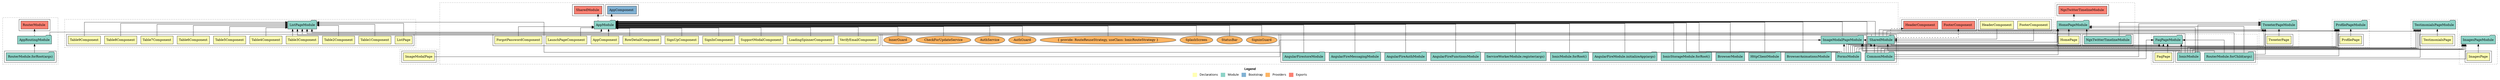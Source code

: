 digraph dependencies { node [shape="rect", style="filled", colorscheme=set312]; ranksep=0.4; compound=false; remincross=true; splines=true; splines=ortho; rankdir=LR; rankdir=TB; rankdir=BT; label=<<table BORDER="0"> <tr> <td colspan="5" align="center"><b>Legend</b></td> </tr> <tr> <td> <table BORDER="0"> <tr> <td bgcolor="#ffffb3" width="20"></td> <td>  Declarations</td> </tr> </table> </td> <td> <table BORDER="0"> <tr> <td bgcolor="#8dd3c7" width="20"></td> <td>  Module</td> </tr> </table> </td> <td> <table BORDER="0"> <tr> <td bgcolor="#80b1d3" width="20"></td> <td>  Bootstrap</td> </tr> </table> </td> <td> <table BORDER="0"> <tr> <td bgcolor="#fdb462" width="20"></td> <td>  Providers</td> </tr> </table> </td> <td> <table BORDER="0"> <tr> <td bgcolor="#fb8072" width="20"></td> <td>  Exports</td> </tr> </table> </td> </tr></table>>; ratio=compress; fontname="sans-serif";  subgraph "cluster_AppRoutingModule" { label=""; style="dotted";node [shape="folder", fillcolor=1]; subgraph cluster_AppRoutingModule_declarations { style="solid";node [style="filled", shape="rect"]; }    subgraph cluster_AppRoutingModule_imports { style="solid"; node [style="filled", fillcolor=1, shape="rect"];    "RouterModule.forRoot(args)" [label="RouterModule.forRoot(args)", shape="folder"];   }    "RouterModule.forRoot(args)" -> "AppRoutingModule" [lhead="cluster_AppRoutingModule", ltail="cluster_AppRoutingModule_imports"];     subgraph cluster_AppRoutingModule_exports { style="solid";node [style="filled", fillcolor=4, shape="rect"];"RouterModule " [label="RouterModule ", shape="rect"]}  "AppRoutingModule" -> "RouterModule " [style="dashed", ltail="cluster_AppRoutingModule" lhead="cluster_AppRoutingModule_exports"];    subgraph cluster_AppRoutingModule_bootstrap { style="solid"; node [style="filled", fillcolor=5, shape="rect"];  }    subgraph cluster_AppRoutingModule_providers { style="solid"; node [style="filled", fillcolor=6, shape="rect"];   }     }  subgraph "cluster_AppModule" { label=""; style="dotted";node [shape="folder", fillcolor=1]; subgraph cluster_AppModule_declarations { style="solid";node [style="filled", shape="rect"]; node [fillcolor=2]; "RowDetailComponent"; node [fillcolor=2]; "AppComponent"; node [fillcolor=2]; "LaunchPageComponent"; node [fillcolor=2]; "ForgotPasswordComponent"; node [fillcolor=2]; "VerifyEmailComponent"; node [fillcolor=2]; "LoadingSpinnerComponent"; node [fillcolor=2]; "SupportModalComponent"; node [fillcolor=2]; "SignInComponent"; node [fillcolor=2]; "SignUpComponent"; }  "RowDetailComponent" -> "AppModule" [style="solid", lhead="cluster_AppModule" ltail="cluster_AppModule_declarations"]; subgraph "cluster_AppModule_RowDetailComponent_providers" { style="solid";  }  "AppComponent" -> "AppModule" [style="solid", lhead="cluster_AppModule" ltail="cluster_AppModule_declarations"]; subgraph "cluster_AppModule_AppComponent_providers" { style="solid";  }  "LaunchPageComponent" -> "AppModule" [style="solid", lhead="cluster_AppModule" ltail="cluster_AppModule_declarations"]; subgraph "cluster_AppModule_LaunchPageComponent_providers" { style="solid";  }  "ForgotPasswordComponent" -> "AppModule" [style="solid", lhead="cluster_AppModule" ltail="cluster_AppModule_declarations"]; subgraph "cluster_AppModule_ForgotPasswordComponent_providers" { style="solid";  }  "VerifyEmailComponent" -> "AppModule" [style="solid", lhead="cluster_AppModule" ltail="cluster_AppModule_declarations"]; subgraph "cluster_AppModule_VerifyEmailComponent_providers" { style="solid";  }  "LoadingSpinnerComponent" -> "AppModule" [style="solid", lhead="cluster_AppModule" ltail="cluster_AppModule_declarations"]; subgraph "cluster_AppModule_LoadingSpinnerComponent_providers" { style="solid";  }  "SupportModalComponent" -> "AppModule" [style="solid", lhead="cluster_AppModule" ltail="cluster_AppModule_declarations"]; subgraph "cluster_AppModule_SupportModalComponent_providers" { style="solid";  }  "SignInComponent" -> "AppModule" [style="solid", lhead="cluster_AppModule" ltail="cluster_AppModule_declarations"]; subgraph "cluster_AppModule_SignInComponent_providers" { style="solid";  }  "SignUpComponent" -> "AppModule" [style="solid", lhead="cluster_AppModule" ltail="cluster_AppModule_declarations"]; subgraph "cluster_AppModule_SignUpComponent_providers" { style="solid";  }    subgraph cluster_AppModule_imports { style="solid"; node [style="filled", fillcolor=1, shape="rect"];    "IonicModule.forRoot()" [label="IonicModule.forRoot()", shape="folder"];    "AngularFireModule.initializeApp(args)" [label="AngularFireModule.initializeApp(args)", shape="folder"];    "IonicStorageModule.forRoot()" [label="IonicStorageModule.forRoot()", shape="folder"];    "AppRoutingModule" [label="AppRoutingModule", shape="folder"];    "CommonModule" [label="CommonModule", shape="folder"];    "BrowserModule" [label="BrowserModule", shape="folder"];    "FormsModule" [label="FormsModule", shape="folder"];    "SharedModule" [label="SharedModule", shape="folder"];    "ImageModalPageModule" [label="ImageModalPageModule", shape="folder"];    "HttpClientModule" [label="HttpClientModule", shape="folder"];    "FormsModule" [label="FormsModule", shape="folder"];    "BrowserAnimationsModule" [label="BrowserAnimationsModule", shape="folder"];    "AngularFirestoreModule" [label="AngularFirestoreModule", shape="folder"];    "AngularFireMessagingModule" [label="AngularFireMessagingModule", shape="folder"];    "AngularFireAuthModule" [label="AngularFireAuthModule", shape="folder"];    "AngularFireFunctionsModule" [label="AngularFireFunctionsModule", shape="folder"];    "ServiceWorkerModule.register(args)" [label="ServiceWorkerModule.register(args)", shape="folder"];   }    "IonicModule.forRoot()" -> "AppModule" [lhead="cluster_AppModule", ltail="cluster_AppModule_imports"];    "AngularFireModule.initializeApp(args)" -> "AppModule" [lhead="cluster_AppModule", ltail="cluster_AppModule_imports"];    "IonicStorageModule.forRoot()" -> "AppModule" [lhead="cluster_AppModule", ltail="cluster_AppModule_imports"];    "AppRoutingModule" -> "AppModule" [lhead="cluster_AppModule", ltail="cluster_AppModule_imports"];    "CommonModule" -> "AppModule" [lhead="cluster_AppModule", ltail="cluster_AppModule_imports"];    "BrowserModule" -> "AppModule" [lhead="cluster_AppModule", ltail="cluster_AppModule_imports"];    "FormsModule" -> "AppModule" [lhead="cluster_AppModule", ltail="cluster_AppModule_imports"];    "SharedModule" -> "AppModule" [lhead="cluster_AppModule", ltail="cluster_AppModule_imports"];    "ImageModalPageModule" -> "AppModule" [lhead="cluster_AppModule", ltail="cluster_AppModule_imports"];    "HttpClientModule" -> "AppModule" [lhead="cluster_AppModule", ltail="cluster_AppModule_imports"];    "FormsModule" -> "AppModule" [lhead="cluster_AppModule", ltail="cluster_AppModule_imports"];    "BrowserAnimationsModule" -> "AppModule" [lhead="cluster_AppModule", ltail="cluster_AppModule_imports"];    "AngularFirestoreModule" -> "AppModule" [lhead="cluster_AppModule", ltail="cluster_AppModule_imports"];    "AngularFireMessagingModule" -> "AppModule" [lhead="cluster_AppModule", ltail="cluster_AppModule_imports"];    "AngularFireAuthModule" -> "AppModule" [lhead="cluster_AppModule", ltail="cluster_AppModule_imports"];    "AngularFireFunctionsModule" -> "AppModule" [lhead="cluster_AppModule", ltail="cluster_AppModule_imports"];    "ServiceWorkerModule.register(args)" -> "AppModule" [lhead="cluster_AppModule", ltail="cluster_AppModule_imports"];     subgraph cluster_AppModule_exports { style="solid";node [style="filled", fillcolor=4, shape="rect"];"SharedModule " [label="SharedModule ", shape="rect"]}  "AppModule" -> "SharedModule " [style="dashed", ltail="cluster_AppModule" lhead="cluster_AppModule_exports"];    subgraph cluster_AppModule_bootstrap { style="solid"; node [style="filled", fillcolor=5, shape="rect"];  "AppComponent " [label="AppComponent ", shape="rect"]  }  "AppModule" -> "AppComponent " [style="dotted", lhead="cluster_AppModule_bootstrap" ltail="cluster_AppModule"];    subgraph cluster_AppModule_providers { style="solid"; node [style="filled", fillcolor=6, shape="rect"];    "AuthGuard" [label="AuthGuard", shape="oval"];    "AuthService" [label="AuthService", shape="oval"];    "CheckForUpdateService" [label="CheckForUpdateService", shape="oval"];    "InnerGuard" [label="InnerGuard", shape="oval"];    "SigninGuard" [label="SigninGuard", shape="oval"];    "StatusBar" [label="StatusBar", shape="oval"];    "SplashScreen" [label="SplashScreen", shape="oval"];    "{ provide: RouteReuseStrategy, useClass: IonicRouteStrategy }" [label="{ provide: RouteReuseStrategy, useClass: IonicRouteStrategy }", shape="oval"];   }    "AuthGuard" -> "AppModule" [lhead="cluster_AppModule", ltail="cluster_AppModule_providers"];    "AuthService" -> "AppModule" [lhead="cluster_AppModule", ltail="cluster_AppModule_providers"];    "CheckForUpdateService" -> "AppModule" [lhead="cluster_AppModule", ltail="cluster_AppModule_providers"];    "InnerGuard" -> "AppModule" [lhead="cluster_AppModule", ltail="cluster_AppModule_providers"];    "SigninGuard" -> "AppModule" [lhead="cluster_AppModule", ltail="cluster_AppModule_providers"];    "StatusBar" -> "AppModule" [lhead="cluster_AppModule", ltail="cluster_AppModule_providers"];    "SplashScreen" -> "AppModule" [lhead="cluster_AppModule", ltail="cluster_AppModule_providers"];    "{ provide: RouteReuseStrategy, useClass: IonicRouteStrategy }" -> "AppModule" [lhead="cluster_AppModule", ltail="cluster_AppModule_providers"];     }  subgraph "cluster_FaqPageModule" { label=""; style="dotted";node [shape="folder", fillcolor=1]; subgraph cluster_FaqPageModule_declarations { style="solid";node [style="filled", shape="rect"]; node [fillcolor=2]; "FaqPage"; }  "FaqPage" -> "FaqPageModule" [style="solid", lhead="cluster_FaqPageModule" ltail="cluster_FaqPageModule_declarations"]; subgraph "cluster_FaqPageModule_FaqPage_providers" { style="solid";  }    subgraph cluster_FaqPageModule_imports { style="solid"; node [style="filled", fillcolor=1, shape="rect"];    "SharedModule" [label="SharedModule", shape="folder"];    "CommonModule" [label="CommonModule", shape="folder"];    "FormsModule" [label="FormsModule", shape="folder"];    "IonicModule" [label="IonicModule", shape="folder"];    "RouterModule.forChild(args)" [label="RouterModule.forChild(args)", shape="folder"];   }    "SharedModule" -> "FaqPageModule" [lhead="cluster_FaqPageModule", ltail="cluster_FaqPageModule_imports"];    "CommonModule" -> "FaqPageModule" [lhead="cluster_FaqPageModule", ltail="cluster_FaqPageModule_imports"];    "FormsModule" -> "FaqPageModule" [lhead="cluster_FaqPageModule", ltail="cluster_FaqPageModule_imports"];    "IonicModule" -> "FaqPageModule" [lhead="cluster_FaqPageModule", ltail="cluster_FaqPageModule_imports"];    "RouterModule.forChild(args)" -> "FaqPageModule" [lhead="cluster_FaqPageModule", ltail="cluster_FaqPageModule_imports"];     subgraph cluster_FaqPageModule_exports { style="solid";node [style="filled", fillcolor=4, shape="rect"];}    subgraph cluster_FaqPageModule_bootstrap { style="solid"; node [style="filled", fillcolor=5, shape="rect"];  }    subgraph cluster_FaqPageModule_providers { style="solid"; node [style="filled", fillcolor=6, shape="rect"];   }     }  subgraph "cluster_HomePageModule" { label=""; style="dotted";node [shape="folder", fillcolor=1]; subgraph cluster_HomePageModule_declarations { style="solid";node [style="filled", shape="rect"]; node [fillcolor=2]; "HomePage"; }  "HomePage" -> "HomePageModule" [style="solid", lhead="cluster_HomePageModule" ltail="cluster_HomePageModule_declarations"]; subgraph "cluster_HomePageModule_HomePage_providers" { style="solid";  }    subgraph cluster_HomePageModule_imports { style="solid"; node [style="filled", fillcolor=1, shape="rect"];    "CommonModule" [label="CommonModule", shape="folder"];    "FormsModule" [label="FormsModule", shape="folder"];    "NgxTwitterTimelineModule" [label="NgxTwitterTimelineModule", shape="folder"];    "IonicModule" [label="IonicModule", shape="folder"];    "RouterModule.forChild(args)" [label="RouterModule.forChild(args)", shape="folder"];    "SharedModule" [label="SharedModule", shape="folder"];   }    "CommonModule" -> "HomePageModule" [lhead="cluster_HomePageModule", ltail="cluster_HomePageModule_imports"];    "FormsModule" -> "HomePageModule" [lhead="cluster_HomePageModule", ltail="cluster_HomePageModule_imports"];    "NgxTwitterTimelineModule" -> "HomePageModule" [lhead="cluster_HomePageModule", ltail="cluster_HomePageModule_imports"];    "IonicModule" -> "HomePageModule" [lhead="cluster_HomePageModule", ltail="cluster_HomePageModule_imports"];    "RouterModule.forChild(args)" -> "HomePageModule" [lhead="cluster_HomePageModule", ltail="cluster_HomePageModule_imports"];    "SharedModule" -> "HomePageModule" [lhead="cluster_HomePageModule", ltail="cluster_HomePageModule_imports"];     subgraph cluster_HomePageModule_exports { style="solid";node [style="filled", fillcolor=4, shape="rect"];"NgxTwitterTimelineModule " [label="NgxTwitterTimelineModule ", shape="rect"]}  "HomePageModule" -> "NgxTwitterTimelineModule " [style="dashed", ltail="cluster_HomePageModule" lhead="cluster_HomePageModule_exports"];    subgraph cluster_HomePageModule_bootstrap { style="solid"; node [style="filled", fillcolor=5, shape="rect"];  }    subgraph cluster_HomePageModule_providers { style="solid"; node [style="filled", fillcolor=6, shape="rect"];   }     }  subgraph "cluster_ImageModalPageModule" { label=""; style="dotted";node [shape="folder", fillcolor=1]; subgraph cluster_ImageModalPageModule_declarations { style="solid";node [style="filled", shape="rect"]; node [fillcolor=2]; "ImageModalPage"; }  "ImageModalPage" -> "ImageModalPageModule" [style="solid", lhead="cluster_ImageModalPageModule" ltail="cluster_ImageModalPageModule_declarations"]; subgraph "cluster_ImageModalPageModule_ImageModalPage_providers" { style="solid";  }    subgraph cluster_ImageModalPageModule_imports { style="solid"; node [style="filled", fillcolor=1, shape="rect"];    "CommonModule" [label="CommonModule", shape="folder"];    "FormsModule" [label="FormsModule", shape="folder"];    "IonicModule" [label="IonicModule", shape="folder"];    "RouterModule.forChild(args)" [label="RouterModule.forChild(args)", shape="folder"];   }    "CommonModule" -> "ImageModalPageModule" [lhead="cluster_ImageModalPageModule", ltail="cluster_ImageModalPageModule_imports"];    "FormsModule" -> "ImageModalPageModule" [lhead="cluster_ImageModalPageModule", ltail="cluster_ImageModalPageModule_imports"];    "IonicModule" -> "ImageModalPageModule" [lhead="cluster_ImageModalPageModule", ltail="cluster_ImageModalPageModule_imports"];    "RouterModule.forChild(args)" -> "ImageModalPageModule" [lhead="cluster_ImageModalPageModule", ltail="cluster_ImageModalPageModule_imports"];     subgraph cluster_ImageModalPageModule_exports { style="solid";node [style="filled", fillcolor=4, shape="rect"];}    subgraph cluster_ImageModalPageModule_bootstrap { style="solid"; node [style="filled", fillcolor=5, shape="rect"];  }    subgraph cluster_ImageModalPageModule_providers { style="solid"; node [style="filled", fillcolor=6, shape="rect"];   }     }  subgraph "cluster_ImagesPageModule" { label=""; style="dotted";node [shape="folder", fillcolor=1]; subgraph cluster_ImagesPageModule_declarations { style="solid";node [style="filled", shape="rect"]; node [fillcolor=2]; "ImagesPage"; }  "ImagesPage" -> "ImagesPageModule" [style="solid", lhead="cluster_ImagesPageModule" ltail="cluster_ImagesPageModule_declarations"]; subgraph "cluster_ImagesPageModule_ImagesPage_providers" { style="solid";  }    subgraph cluster_ImagesPageModule_imports { style="solid"; node [style="filled", fillcolor=1, shape="rect"];    "CommonModule" [label="CommonModule", shape="folder"];    "FormsModule" [label="FormsModule", shape="folder"];    "IonicModule" [label="IonicModule", shape="folder"];    "RouterModule.forChild(args)" [label="RouterModule.forChild(args)", shape="folder"];   }    "CommonModule" -> "ImagesPageModule" [lhead="cluster_ImagesPageModule", ltail="cluster_ImagesPageModule_imports"];    "FormsModule" -> "ImagesPageModule" [lhead="cluster_ImagesPageModule", ltail="cluster_ImagesPageModule_imports"];    "IonicModule" -> "ImagesPageModule" [lhead="cluster_ImagesPageModule", ltail="cluster_ImagesPageModule_imports"];    "RouterModule.forChild(args)" -> "ImagesPageModule" [lhead="cluster_ImagesPageModule", ltail="cluster_ImagesPageModule_imports"];     subgraph cluster_ImagesPageModule_exports { style="solid";node [style="filled", fillcolor=4, shape="rect"];}    subgraph cluster_ImagesPageModule_bootstrap { style="solid"; node [style="filled", fillcolor=5, shape="rect"];  }    subgraph cluster_ImagesPageModule_providers { style="solid"; node [style="filled", fillcolor=6, shape="rect"];   }     }  subgraph "cluster_ListPageModule" { label=""; style="dotted";node [shape="folder", fillcolor=1]; subgraph cluster_ListPageModule_declarations { style="solid";node [style="filled", shape="rect"]; node [fillcolor=2]; "ListPage"; node [fillcolor=2]; "Table1Component"; node [fillcolor=2]; "Table2Component"; node [fillcolor=2]; "Table3Component"; node [fillcolor=2]; "Table4Component"; node [fillcolor=2]; "Table5Component"; node [fillcolor=2]; "Table6Component"; node [fillcolor=2]; "Table7Component"; node [fillcolor=2]; "Table8Component"; node [fillcolor=2]; "Table9Component"; }  "ListPage" -> "ListPageModule" [style="solid", lhead="cluster_ListPageModule" ltail="cluster_ListPageModule_declarations"]; subgraph "cluster_ListPageModule_ListPage_providers" { style="solid";  }  "Table1Component" -> "ListPageModule" [style="solid", lhead="cluster_ListPageModule" ltail="cluster_ListPageModule_declarations"]; subgraph "cluster_ListPageModule_Table1Component_providers" { style="solid";  }  "Table2Component" -> "ListPageModule" [style="solid", lhead="cluster_ListPageModule" ltail="cluster_ListPageModule_declarations"]; subgraph "cluster_ListPageModule_Table2Component_providers" { style="solid";  }  "Table3Component" -> "ListPageModule" [style="solid", lhead="cluster_ListPageModule" ltail="cluster_ListPageModule_declarations"]; subgraph "cluster_ListPageModule_Table3Component_providers" { style="solid";  }  "Table4Component" -> "ListPageModule" [style="solid", lhead="cluster_ListPageModule" ltail="cluster_ListPageModule_declarations"]; subgraph "cluster_ListPageModule_Table4Component_providers" { style="solid";  }  "Table5Component" -> "ListPageModule" [style="solid", lhead="cluster_ListPageModule" ltail="cluster_ListPageModule_declarations"]; subgraph "cluster_ListPageModule_Table5Component_providers" { style="solid";  }  "Table6Component" -> "ListPageModule" [style="solid", lhead="cluster_ListPageModule" ltail="cluster_ListPageModule_declarations"]; subgraph "cluster_ListPageModule_Table6Component_providers" { style="solid";  }  "Table7Component" -> "ListPageModule" [style="solid", lhead="cluster_ListPageModule" ltail="cluster_ListPageModule_declarations"]; subgraph "cluster_ListPageModule_Table7Component_providers" { style="solid";  }  "Table8Component" -> "ListPageModule" [style="solid", lhead="cluster_ListPageModule" ltail="cluster_ListPageModule_declarations"]; subgraph "cluster_ListPageModule_Table8Component_providers" { style="solid";  }  "Table9Component" -> "ListPageModule" [style="solid", lhead="cluster_ListPageModule" ltail="cluster_ListPageModule_declarations"]; subgraph "cluster_ListPageModule_Table9Component_providers" { style="solid";  }    subgraph cluster_ListPageModule_imports { style="solid"; node [style="filled", fillcolor=1, shape="rect"];    "CommonModule" [label="CommonModule", shape="folder"];    "FormsModule" [label="FormsModule", shape="folder"];    "IonicModule" [label="IonicModule", shape="folder"];    "RouterModule.forChild(args)" [label="RouterModule.forChild(args)", shape="folder"];    "SharedModule" [label="SharedModule", shape="folder"];   }    "CommonModule" -> "ListPageModule" [lhead="cluster_ListPageModule", ltail="cluster_ListPageModule_imports"];    "FormsModule" -> "ListPageModule" [lhead="cluster_ListPageModule", ltail="cluster_ListPageModule_imports"];    "IonicModule" -> "ListPageModule" [lhead="cluster_ListPageModule", ltail="cluster_ListPageModule_imports"];    "RouterModule.forChild(args)" -> "ListPageModule" [lhead="cluster_ListPageModule", ltail="cluster_ListPageModule_imports"];    "SharedModule" -> "ListPageModule" [lhead="cluster_ListPageModule", ltail="cluster_ListPageModule_imports"];     subgraph cluster_ListPageModule_exports { style="solid";node [style="filled", fillcolor=4, shape="rect"];}    subgraph cluster_ListPageModule_bootstrap { style="solid"; node [style="filled", fillcolor=5, shape="rect"];  }    subgraph cluster_ListPageModule_providers { style="solid"; node [style="filled", fillcolor=6, shape="rect"];   }     }  subgraph "cluster_ProfilePageModule" { label=""; style="dotted";node [shape="folder", fillcolor=1]; subgraph cluster_ProfilePageModule_declarations { style="solid";node [style="filled", shape="rect"]; node [fillcolor=2]; "ProfilePage"; }  "ProfilePage" -> "ProfilePageModule" [style="solid", lhead="cluster_ProfilePageModule" ltail="cluster_ProfilePageModule_declarations"]; subgraph "cluster_ProfilePageModule_ProfilePage_providers" { style="solid";  }    subgraph cluster_ProfilePageModule_imports { style="solid"; node [style="filled", fillcolor=1, shape="rect"];    "SharedModule" [label="SharedModule", shape="folder"];    "CommonModule" [label="CommonModule", shape="folder"];    "FormsModule" [label="FormsModule", shape="folder"];    "IonicModule" [label="IonicModule", shape="folder"];    "RouterModule.forChild(args)" [label="RouterModule.forChild(args)", shape="folder"];   }    "SharedModule" -> "ProfilePageModule" [lhead="cluster_ProfilePageModule", ltail="cluster_ProfilePageModule_imports"];    "CommonModule" -> "ProfilePageModule" [lhead="cluster_ProfilePageModule", ltail="cluster_ProfilePageModule_imports"];    "FormsModule" -> "ProfilePageModule" [lhead="cluster_ProfilePageModule", ltail="cluster_ProfilePageModule_imports"];    "IonicModule" -> "ProfilePageModule" [lhead="cluster_ProfilePageModule", ltail="cluster_ProfilePageModule_imports"];    "RouterModule.forChild(args)" -> "ProfilePageModule" [lhead="cluster_ProfilePageModule", ltail="cluster_ProfilePageModule_imports"];     subgraph cluster_ProfilePageModule_exports { style="solid";node [style="filled", fillcolor=4, shape="rect"];}    subgraph cluster_ProfilePageModule_bootstrap { style="solid"; node [style="filled", fillcolor=5, shape="rect"];  }    subgraph cluster_ProfilePageModule_providers { style="solid"; node [style="filled", fillcolor=6, shape="rect"];   }     }  subgraph "cluster_TestimonialsPageModule" { label=""; style="dotted";node [shape="folder", fillcolor=1]; subgraph cluster_TestimonialsPageModule_declarations { style="solid";node [style="filled", shape="rect"]; node [fillcolor=2]; "TestimonialsPage"; }  "TestimonialsPage" -> "TestimonialsPageModule" [style="solid", lhead="cluster_TestimonialsPageModule" ltail="cluster_TestimonialsPageModule_declarations"]; subgraph "cluster_TestimonialsPageModule_TestimonialsPage_providers" { style="solid";  }    subgraph cluster_TestimonialsPageModule_imports { style="solid"; node [style="filled", fillcolor=1, shape="rect"];    "CommonModule" [label="CommonModule", shape="folder"];    "FormsModule" [label="FormsModule", shape="folder"];    "IonicModule" [label="IonicModule", shape="folder"];    "RouterModule.forChild(args)" [label="RouterModule.forChild(args)", shape="folder"];    "SharedModule" [label="SharedModule", shape="folder"];   }    "CommonModule" -> "TestimonialsPageModule" [lhead="cluster_TestimonialsPageModule", ltail="cluster_TestimonialsPageModule_imports"];    "FormsModule" -> "TestimonialsPageModule" [lhead="cluster_TestimonialsPageModule", ltail="cluster_TestimonialsPageModule_imports"];    "IonicModule" -> "TestimonialsPageModule" [lhead="cluster_TestimonialsPageModule", ltail="cluster_TestimonialsPageModule_imports"];    "RouterModule.forChild(args)" -> "TestimonialsPageModule" [lhead="cluster_TestimonialsPageModule", ltail="cluster_TestimonialsPageModule_imports"];    "SharedModule" -> "TestimonialsPageModule" [lhead="cluster_TestimonialsPageModule", ltail="cluster_TestimonialsPageModule_imports"];     subgraph cluster_TestimonialsPageModule_exports { style="solid";node [style="filled", fillcolor=4, shape="rect"];}    subgraph cluster_TestimonialsPageModule_bootstrap { style="solid"; node [style="filled", fillcolor=5, shape="rect"];  }    subgraph cluster_TestimonialsPageModule_providers { style="solid"; node [style="filled", fillcolor=6, shape="rect"];   }     }  subgraph "cluster_TweeterPageModule" { label=""; style="dotted";node [shape="folder", fillcolor=1]; subgraph cluster_TweeterPageModule_declarations { style="solid";node [style="filled", shape="rect"]; node [fillcolor=2]; "TweeterPage"; }  "TweeterPage" -> "TweeterPageModule" [style="solid", lhead="cluster_TweeterPageModule" ltail="cluster_TweeterPageModule_declarations"]; subgraph "cluster_TweeterPageModule_TweeterPage_providers" { style="solid";  }    subgraph cluster_TweeterPageModule_imports { style="solid"; node [style="filled", fillcolor=1, shape="rect"];    "NgxTwitterTimelineModule" [label="NgxTwitterTimelineModule", shape="folder"];    "SharedModule" [label="SharedModule", shape="folder"];    "CommonModule" [label="CommonModule", shape="folder"];    "FormsModule" [label="FormsModule", shape="folder"];    "IonicModule" [label="IonicModule", shape="folder"];    "RouterModule.forChild(args)" [label="RouterModule.forChild(args)", shape="folder"];   }    "NgxTwitterTimelineModule" -> "TweeterPageModule" [lhead="cluster_TweeterPageModule", ltail="cluster_TweeterPageModule_imports"];    "SharedModule" -> "TweeterPageModule" [lhead="cluster_TweeterPageModule", ltail="cluster_TweeterPageModule_imports"];    "CommonModule" -> "TweeterPageModule" [lhead="cluster_TweeterPageModule", ltail="cluster_TweeterPageModule_imports"];    "FormsModule" -> "TweeterPageModule" [lhead="cluster_TweeterPageModule", ltail="cluster_TweeterPageModule_imports"];    "IonicModule" -> "TweeterPageModule" [lhead="cluster_TweeterPageModule", ltail="cluster_TweeterPageModule_imports"];    "RouterModule.forChild(args)" -> "TweeterPageModule" [lhead="cluster_TweeterPageModule", ltail="cluster_TweeterPageModule_imports"];     subgraph cluster_TweeterPageModule_exports { style="solid";node [style="filled", fillcolor=4, shape="rect"];}    subgraph cluster_TweeterPageModule_bootstrap { style="solid"; node [style="filled", fillcolor=5, shape="rect"];  }    subgraph cluster_TweeterPageModule_providers { style="solid"; node [style="filled", fillcolor=6, shape="rect"];   }     }  subgraph "cluster_SharedModule" { label=""; style="dotted";node [shape="folder", fillcolor=1]; subgraph cluster_SharedModule_declarations { style="solid";node [style="filled", shape="rect"]; node [fillcolor=2]; "HeaderComponent"; node [fillcolor=2]; "FooterComponent"; }  "HeaderComponent" -> "SharedModule" [style="solid", lhead="cluster_SharedModule" ltail="cluster_SharedModule_declarations"]; subgraph "cluster_SharedModule_HeaderComponent_providers" { style="solid";  }  "FooterComponent" -> "SharedModule" [style="solid", lhead="cluster_SharedModule" ltail="cluster_SharedModule_declarations"]; subgraph "cluster_SharedModule_FooterComponent_providers" { style="solid";  }    subgraph cluster_SharedModule_imports { style="solid"; node [style="filled", fillcolor=1, shape="rect"];    "CommonModule" [label="CommonModule", shape="folder"];    "IonicModule" [label="IonicModule", shape="folder"];    "FormsModule" [label="FormsModule", shape="folder"];   }    "CommonModule" -> "SharedModule" [lhead="cluster_SharedModule", ltail="cluster_SharedModule_imports"];    "IonicModule" -> "SharedModule" [lhead="cluster_SharedModule", ltail="cluster_SharedModule_imports"];    "FormsModule" -> "SharedModule" [lhead="cluster_SharedModule", ltail="cluster_SharedModule_imports"];     subgraph cluster_SharedModule_exports { style="solid";node [style="filled", fillcolor=4, shape="rect"];"HeaderComponent " [label="HeaderComponent ", shape="rect"]"FooterComponent " [label="FooterComponent ", shape="rect"]}  "SharedModule" -> "HeaderComponent " [style="dashed", ltail="cluster_SharedModule" lhead="cluster_SharedModule_exports"];  "SharedModule" -> "FooterComponent " [style="dashed", ltail="cluster_SharedModule" lhead="cluster_SharedModule_exports"];    subgraph cluster_SharedModule_bootstrap { style="solid"; node [style="filled", fillcolor=5, shape="rect"];  }    subgraph cluster_SharedModule_providers { style="solid"; node [style="filled", fillcolor=6, shape="rect"];   }     }  }